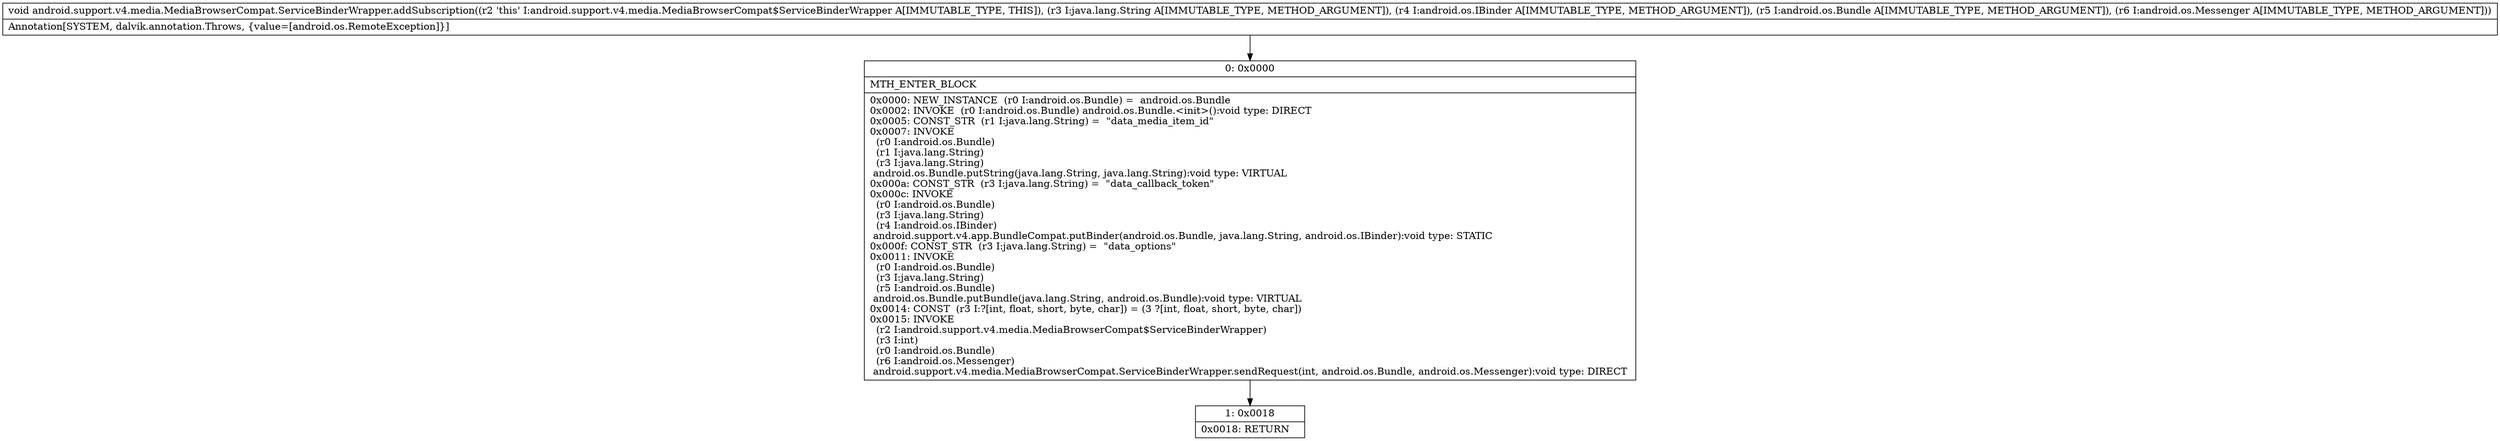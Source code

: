 digraph "CFG forandroid.support.v4.media.MediaBrowserCompat.ServiceBinderWrapper.addSubscription(Ljava\/lang\/String;Landroid\/os\/IBinder;Landroid\/os\/Bundle;Landroid\/os\/Messenger;)V" {
Node_0 [shape=record,label="{0\:\ 0x0000|MTH_ENTER_BLOCK\l|0x0000: NEW_INSTANCE  (r0 I:android.os.Bundle) =  android.os.Bundle \l0x0002: INVOKE  (r0 I:android.os.Bundle) android.os.Bundle.\<init\>():void type: DIRECT \l0x0005: CONST_STR  (r1 I:java.lang.String) =  \"data_media_item_id\" \l0x0007: INVOKE  \l  (r0 I:android.os.Bundle)\l  (r1 I:java.lang.String)\l  (r3 I:java.lang.String)\l android.os.Bundle.putString(java.lang.String, java.lang.String):void type: VIRTUAL \l0x000a: CONST_STR  (r3 I:java.lang.String) =  \"data_callback_token\" \l0x000c: INVOKE  \l  (r0 I:android.os.Bundle)\l  (r3 I:java.lang.String)\l  (r4 I:android.os.IBinder)\l android.support.v4.app.BundleCompat.putBinder(android.os.Bundle, java.lang.String, android.os.IBinder):void type: STATIC \l0x000f: CONST_STR  (r3 I:java.lang.String) =  \"data_options\" \l0x0011: INVOKE  \l  (r0 I:android.os.Bundle)\l  (r3 I:java.lang.String)\l  (r5 I:android.os.Bundle)\l android.os.Bundle.putBundle(java.lang.String, android.os.Bundle):void type: VIRTUAL \l0x0014: CONST  (r3 I:?[int, float, short, byte, char]) = (3 ?[int, float, short, byte, char]) \l0x0015: INVOKE  \l  (r2 I:android.support.v4.media.MediaBrowserCompat$ServiceBinderWrapper)\l  (r3 I:int)\l  (r0 I:android.os.Bundle)\l  (r6 I:android.os.Messenger)\l android.support.v4.media.MediaBrowserCompat.ServiceBinderWrapper.sendRequest(int, android.os.Bundle, android.os.Messenger):void type: DIRECT \l}"];
Node_1 [shape=record,label="{1\:\ 0x0018|0x0018: RETURN   \l}"];
MethodNode[shape=record,label="{void android.support.v4.media.MediaBrowserCompat.ServiceBinderWrapper.addSubscription((r2 'this' I:android.support.v4.media.MediaBrowserCompat$ServiceBinderWrapper A[IMMUTABLE_TYPE, THIS]), (r3 I:java.lang.String A[IMMUTABLE_TYPE, METHOD_ARGUMENT]), (r4 I:android.os.IBinder A[IMMUTABLE_TYPE, METHOD_ARGUMENT]), (r5 I:android.os.Bundle A[IMMUTABLE_TYPE, METHOD_ARGUMENT]), (r6 I:android.os.Messenger A[IMMUTABLE_TYPE, METHOD_ARGUMENT]))  | Annotation[SYSTEM, dalvik.annotation.Throws, \{value=[android.os.RemoteException]\}]\l}"];
MethodNode -> Node_0;
Node_0 -> Node_1;
}

